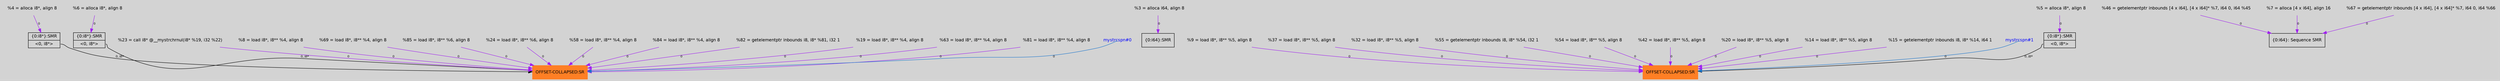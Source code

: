 digraph unnamed {
	graph [center=true, ratio=true, bgcolor=lightgray, fontname=Helvetica];
	node  [fontname=Helvetica, fontsize=11];

	Node0x2ab6de0 [shape=record,color=chocolate1, style=filled,label="{OFFSET-COLLAPSED:SR}"];
	Node0x2ab88d0 [shape=record,label="{\{0:i64\}:SMR}"];
	Node0x2ab8960 [shape=record,label="{\{0:i8*\}:SMR|{<s0>\<0, i8*\>}}"];
	Node0x2ab8630 [shape=record,label="{\{0:i8*\}:SMR|{<s0>\<0, i8*\>}}"];
	Node0x2ab9500 [shape=record,label="{\{0:i8*\}:SMR|{<s0>\<0, i8*\>}}"];
	Node0x2ab9f00 [shape=record,label="{\{0:i64\}: Sequence SMR}"];
	Node0x2abce30 [shape=record,color=chocolate1, style=filled,label="{OFFSET-COLLAPSED:SR}"];
	Node0x2aa0858 [shape=plaintext, label ="  %23 = call i8* @__mystrchrnul(i8* %19, i32 %22)"];
	Node0x2aa0858 -> Node0x2ab6de0[arrowtail=tee,label="0",fontsize=8,color=purple];
	Node0x2a9ff78 [shape=plaintext, label ="  %8 = load i8*, i8** %4, align 8"];
	Node0x2a9ff78 -> Node0x2ab6de0[arrowtail=tee,label="0",fontsize=8,color=purple];
	Node0x2aa00e8 [shape=plaintext, label ="  %9 = load i8*, i8** %5, align 8"];
	Node0x2aa00e8 -> Node0x2abce30[arrowtail=tee,label="0",fontsize=8,color=purple];
	Node0x2aa15a8 [shape=plaintext, label ="  %37 = load i8*, i8** %5, align 8"];
	Node0x2aa15a8 -> Node0x2abce30[arrowtail=tee,label="0",fontsize=8,color=purple];
	Node0x2aa11a8 [shape=plaintext, label ="  %32 = load i8*, i8** %5, align 8"];
	Node0x2aa11a8 -> Node0x2abce30[arrowtail=tee,label="0",fontsize=8,color=purple];
	Node0x2aa2878 [shape=plaintext, label ="  %69 = load i8*, i8** %4, align 8"];
	Node0x2aa2878 -> Node0x2ab6de0[arrowtail=tee,label="0",fontsize=8,color=purple];
	Node0x2aa30c8 [shape=plaintext, label ="  %85 = load i8*, i8** %6, align 8"];
	Node0x2aa30c8 -> Node0x2ab6de0[arrowtail=tee,label="0",fontsize=8,color=purple];
	Node0x2aa0918 [shape=plaintext, label ="  %24 = load i8*, i8** %6, align 8"];
	Node0x2aa0918 -> Node0x2ab6de0[arrowtail=tee,label="0",fontsize=8,color=purple];
	Node0x2aa1968 [shape=plaintext, label ="  %46 = getelementptr inbounds [4 x i64], [4 x i64]* %7, i64 0, i64 %45"];
	Node0x2aa1968 -> Node0x2ab9f00[arrowtail=tee,label="0",fontsize=8,color=purple];
	Node0x2a9fe18 [shape=plaintext, label ="  %7 = alloca [4 x i64], align 16"];
	Node0x2a9fe18 -> Node0x2ab9f00[arrowtail=tee,label="0",fontsize=8,color=purple];
	Node0x2a9eaa8 [shape=plaintext, label ="  %5 = alloca i8*, align 8"];
	Node0x2a9eaa8 -> Node0x2ab8630[arrowtail=tee,label="0",fontsize=8,color=purple];
	Node0x2aa1ef0 [shape=plaintext, label ="  %55 = getelementptr inbounds i8, i8* %54, i32 1"];
	Node0x2aa1ef0 -> Node0x2abce30[arrowtail=tee,label="0",fontsize=8,color=purple];
	Node0x2aa20e8 [shape=plaintext, label ="  %58 = load i8*, i8** %4, align 8"];
	Node0x2aa20e8 -> Node0x2ab6de0[arrowtail=tee,label="0",fontsize=8,color=purple];
	Node0x2aa3068 [shape=plaintext, label ="  %84 = load i8*, i8** %4, align 8"];
	Node0x2aa3068 -> Node0x2ab6de0[arrowtail=tee,label="0",fontsize=8,color=purple];
	Node0x2a9fdb8 [shape=plaintext, label ="  %6 = alloca i8*, align 8"];
	Node0x2a9fdb8 -> Node0x2ab9500[arrowtail=tee,label="0",fontsize=8,color=purple];
	Node0x2aa2f20 [shape=plaintext, label ="  %82 = getelementptr inbounds i8, i8* %81, i32 1"];
	Node0x2aa2f20 -> Node0x2ab6de0[arrowtail=tee,label="0",fontsize=8,color=purple];
	Node0x2aa1e78 [shape=plaintext, label ="  %54 = load i8*, i8** %5, align 8"];
	Node0x2aa1e78 -> Node0x2abce30[arrowtail=tee,label="0",fontsize=8,color=purple];
	Node0x2aa06a8 [shape=plaintext, label ="  %19 = load i8*, i8** %4, align 8"];
	Node0x2aa06a8 -> Node0x2ab6de0[arrowtail=tee,label="0",fontsize=8,color=purple];
	Node0x2a9e9f8 [shape=plaintext, label ="  %4 = alloca i8*, align 8"];
	Node0x2a9e9f8 -> Node0x2ab8960[arrowtail=tee,label="0",fontsize=8,color=purple];
	Node0x2aa23a8 [shape=plaintext, label ="  %63 = load i8*, i8** %4, align 8"];
	Node0x2aa23a8 -> Node0x2ab6de0[arrowtail=tee,label="0",fontsize=8,color=purple];
	Node0x2a9e998 [shape=plaintext, label ="  %3 = alloca i64, align 8"];
	Node0x2a9e998 -> Node0x2ab88d0[arrowtail=tee,label="0",fontsize=8,color=purple];
	Node0x2aa17a8 [shape=plaintext, label ="  %42 = load i8*, i8** %5, align 8"];
	Node0x2aa17a8 -> Node0x2abce30[arrowtail=tee,label="0",fontsize=8,color=purple];
	Node0x2aa0708 [shape=plaintext, label ="  %20 = load i8*, i8** %5, align 8"];
	Node0x2aa0708 -> Node0x2abce30[arrowtail=tee,label="0",fontsize=8,color=purple];
	Node0x2aa0378 [shape=plaintext, label ="  %14 = load i8*, i8** %5, align 8"];
	Node0x2aa0378 -> Node0x2abce30[arrowtail=tee,label="0",fontsize=8,color=purple];
	Node0x2aa1308 [shape=plaintext, label ="  %67 = getelementptr inbounds [4 x i64], [4 x i64]* %7, i64 0, i64 %66"];
	Node0x2aa1308 -> Node0x2ab9f00[arrowtail=tee,label="0",fontsize=8,color=purple];
	Node0x2aa2ea8 [shape=plaintext, label ="  %81 = load i8*, i8** %4, align 8"];
	Node0x2aa2ea8 -> Node0x2ab6de0[arrowtail=tee,label="0",fontsize=8,color=purple];
	Node0x2aa03f0 [shape=plaintext, label ="  %15 = getelementptr inbounds i8, i8* %14, i64 1"];
	Node0x2aa03f0 -> Node0x2abce30[arrowtail=tee,label="0",fontsize=8,color=purple];
	Node0x2a9c8d8 [shape=plaintext,fontcolor=blue, label ="mystrcspn#1"];
	Node0x2a9c8d8 -> Node0x2abce30[tailclip=false,color=dodgerblue3,label="0",fontsize=8];
	Node0x2a9c8b0 [shape=plaintext,fontcolor=blue, label ="mystrcspn#0"];
	Node0x2a9c8b0 -> Node0x2ab6de0[tailclip=false,color=dodgerblue3,label="0",fontsize=8];
	Node0x2ab8960:s0 -> Node0x2ab6de0[arrowtail=tee,label="0, i8*",fontsize=8];
	Node0x2ab8630:s0 -> Node0x2abce30[arrowtail=tee,label="0, i8*",fontsize=8];
	Node0x2ab9500:s0 -> Node0x2ab6de0[arrowtail=tee,label="0, i8*",fontsize=8];
}
